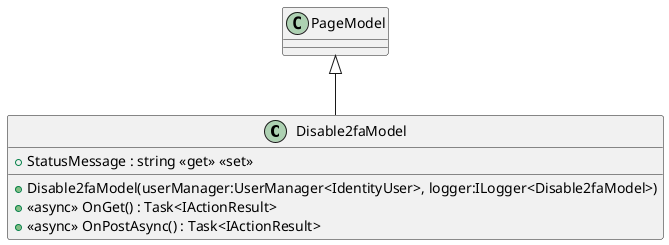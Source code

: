 @startuml
class Disable2faModel {
    + Disable2faModel(userManager:UserManager<IdentityUser>, logger:ILogger<Disable2faModel>)
    + StatusMessage : string <<get>> <<set>>
    + <<async>> OnGet() : Task<IActionResult>
    + <<async>> OnPostAsync() : Task<IActionResult>
}
PageModel <|-- Disable2faModel
@enduml
